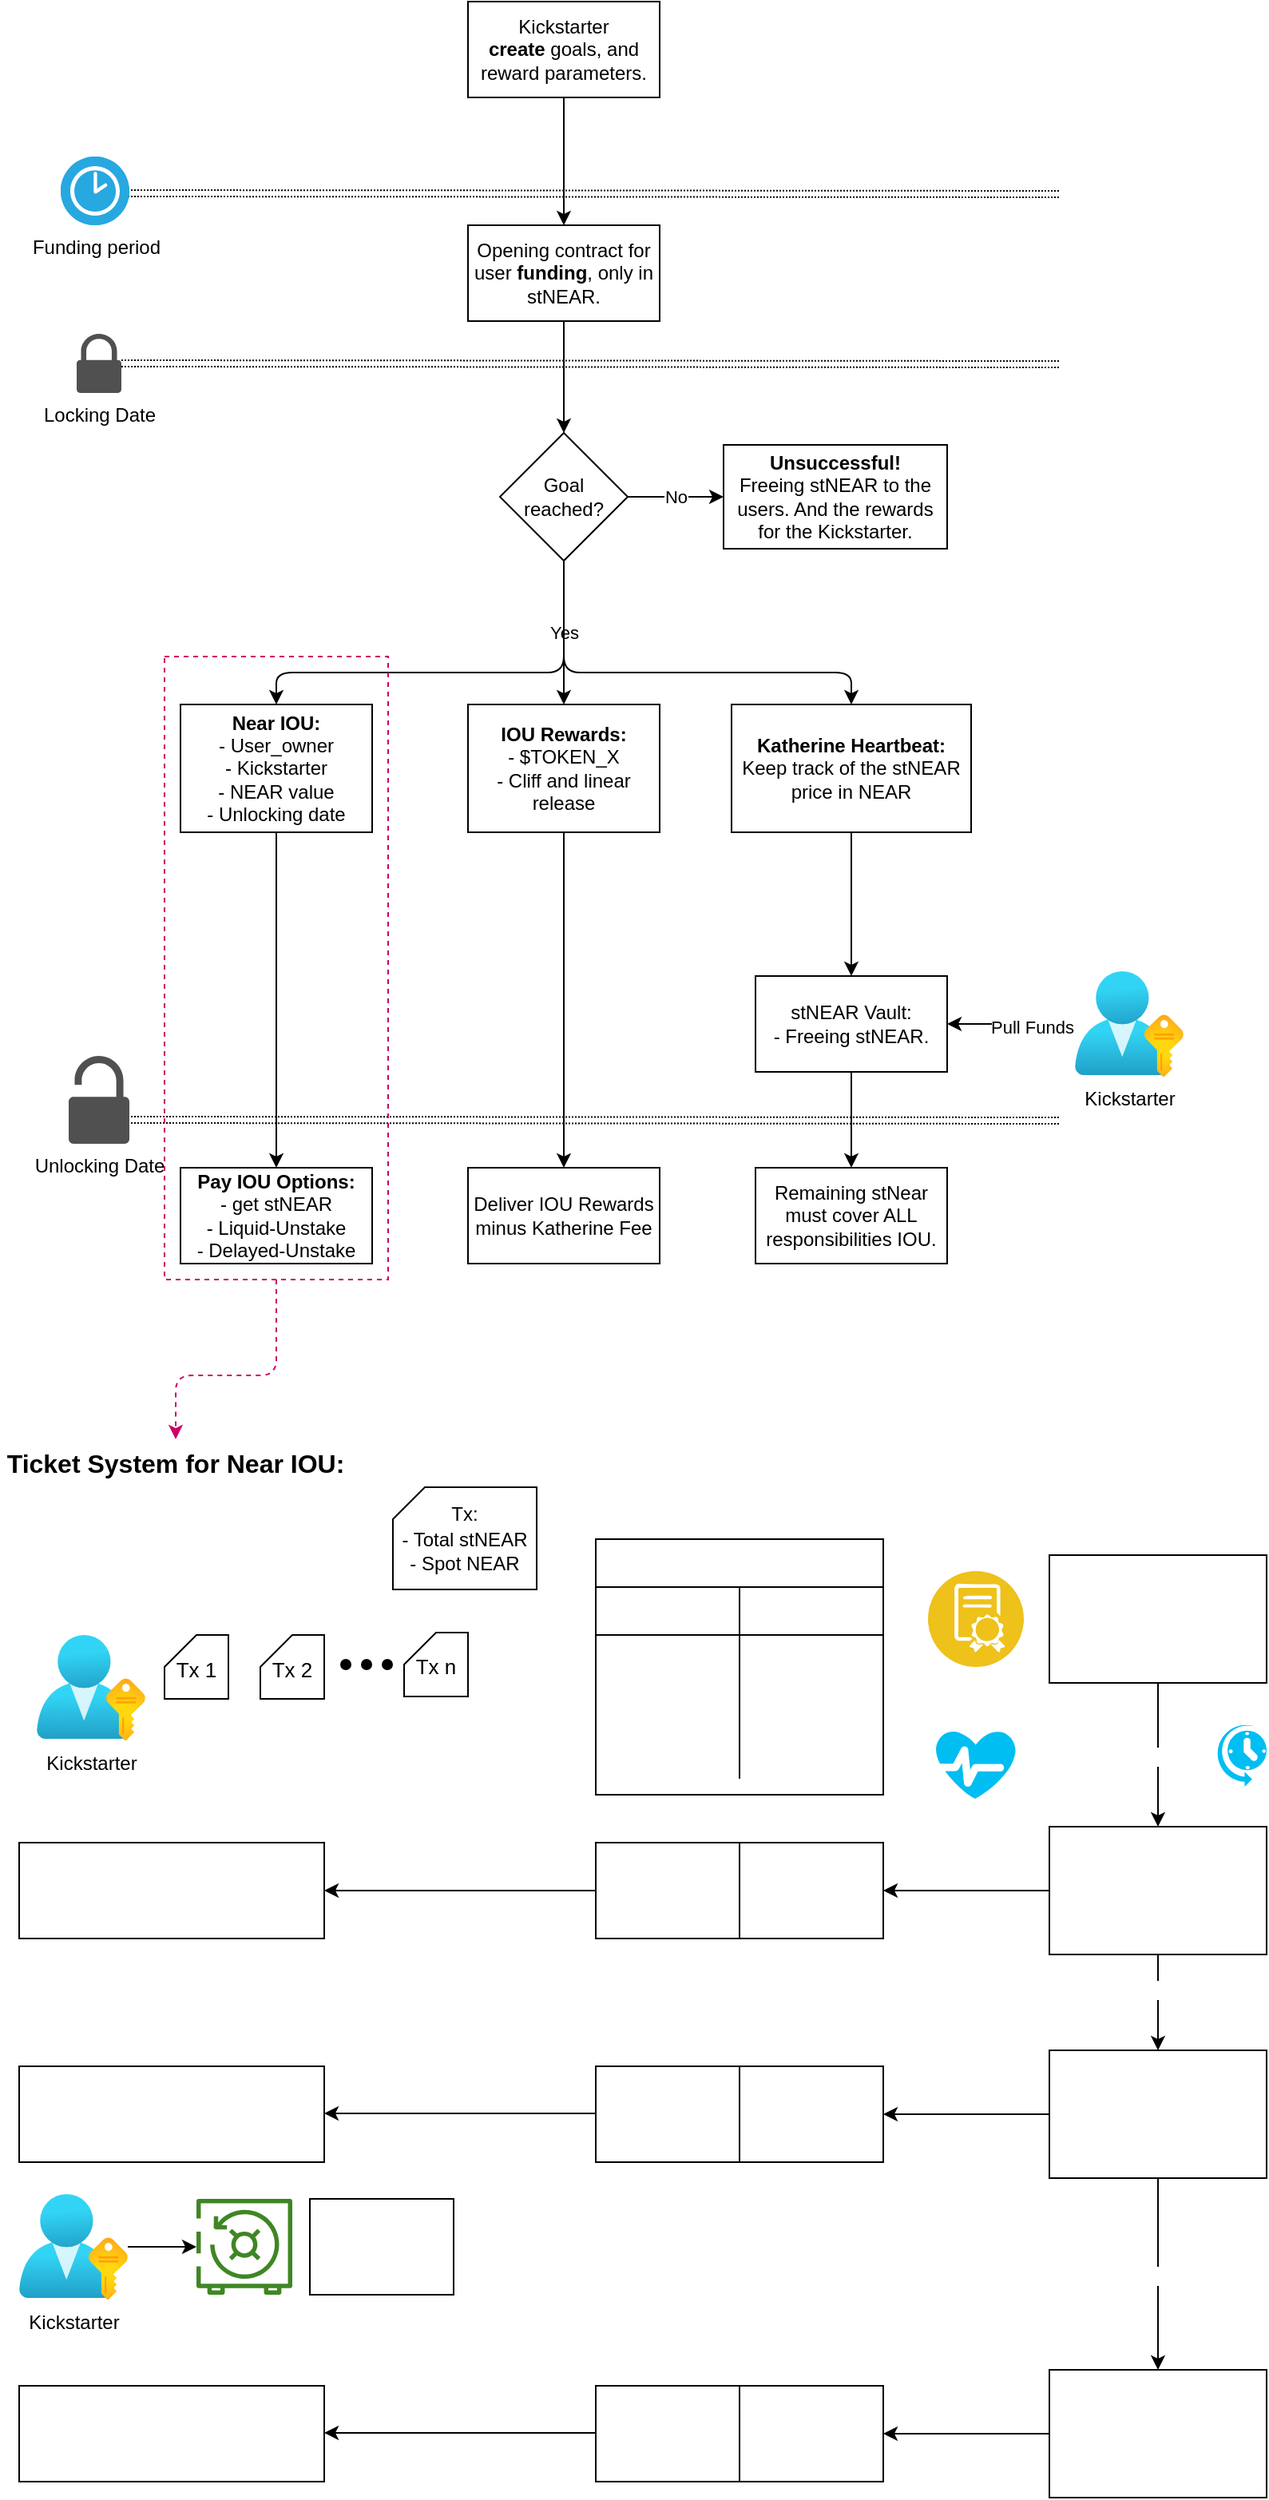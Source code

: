<mxfile>
    <diagram id="bX7EOOADEytLh77N1e9f" name="Page-1">
        <mxGraphModel dx="1048" dy="849" grid="1" gridSize="10" guides="1" tooltips="1" connect="1" arrows="1" fold="1" page="1" pageScale="1" pageWidth="850" pageHeight="1100" math="0" shadow="0">
            <root>
                <mxCell id="0"/>
                <mxCell id="1" parent="0"/>
                <mxCell id="7" value="" style="edgeStyle=none;html=1;" parent="1" source="3" target="6" edge="1">
                    <mxGeometry relative="1" as="geometry"/>
                </mxCell>
                <mxCell id="3" value="Opening contract for user&amp;nbsp;&lt;b&gt;funding&lt;/b&gt;, only in stNEAR." style="whiteSpace=wrap;html=1;" parent="1" vertex="1">
                    <mxGeometry x="320" y="190" width="120" height="60" as="geometry"/>
                </mxCell>
                <mxCell id="9" value="No" style="edgeStyle=none;html=1;" parent="1" source="6" target="8" edge="1">
                    <mxGeometry relative="1" as="geometry"/>
                </mxCell>
                <mxCell id="11" value="Yes" style="edgeStyle=none;html=1;" parent="1" source="6" target="10" edge="1">
                    <mxGeometry relative="1" as="geometry"/>
                </mxCell>
                <mxCell id="13" value="" style="edgeStyle=none;html=1;entryX=0.5;entryY=0;entryDx=0;entryDy=0;" parent="1" source="6" target="12" edge="1">
                    <mxGeometry relative="1" as="geometry">
                        <mxPoint x="200" y="440" as="targetPoint"/>
                        <Array as="points">
                            <mxPoint x="380" y="470"/>
                            <mxPoint x="200" y="470"/>
                        </Array>
                    </mxGeometry>
                </mxCell>
                <mxCell id="15" value="" style="edgeStyle=none;html=1;entryX=0.5;entryY=0;entryDx=0;entryDy=0;" parent="1" source="6" target="14" edge="1">
                    <mxGeometry relative="1" as="geometry">
                        <Array as="points">
                            <mxPoint x="380" y="470"/>
                            <mxPoint x="560" y="470"/>
                        </Array>
                    </mxGeometry>
                </mxCell>
                <mxCell id="6" value="Goal reached?" style="rhombus;whiteSpace=wrap;html=1;" parent="1" vertex="1">
                    <mxGeometry x="340" y="320" width="80" height="80" as="geometry"/>
                </mxCell>
                <mxCell id="8" value="&lt;b&gt;Unsuccessful!&lt;br&gt;&lt;/b&gt;Freeing stNEAR to the users. And the rewards for the Kickstarter." style="whiteSpace=wrap;html=1;" parent="1" vertex="1">
                    <mxGeometry x="480" y="327.5" width="140" height="65" as="geometry"/>
                </mxCell>
                <mxCell id="32" value="" style="edgeStyle=none;html=1;" parent="1" source="10" target="31" edge="1">
                    <mxGeometry relative="1" as="geometry"/>
                </mxCell>
                <mxCell id="10" value="&lt;b&gt;IOU Rewards:&lt;/b&gt;&lt;br&gt;- $TOKEN_X&lt;br&gt;- Cliff and linear release" style="whiteSpace=wrap;html=1;" parent="1" vertex="1">
                    <mxGeometry x="320" y="490" width="120" height="80" as="geometry"/>
                </mxCell>
                <mxCell id="30" value="" style="edgeStyle=none;html=1;" parent="1" source="12" target="29" edge="1">
                    <mxGeometry relative="1" as="geometry"/>
                </mxCell>
                <mxCell id="12" value="&lt;b&gt;Near IOU:&lt;/b&gt;&lt;br&gt;- User_owner&lt;br&gt;- Kickstarter&lt;br&gt;- NEAR value&lt;br&gt;- Unlocking date" style="whiteSpace=wrap;html=1;" parent="1" vertex="1">
                    <mxGeometry x="140" y="490" width="120" height="80" as="geometry"/>
                </mxCell>
                <mxCell id="17" value="" style="edgeStyle=none;html=1;" parent="1" source="14" target="16" edge="1">
                    <mxGeometry relative="1" as="geometry"/>
                </mxCell>
                <mxCell id="14" value="&lt;b&gt;Katherine Heartbeat:&lt;br&gt;&lt;/b&gt;Keep track of the stNEAR price in NEAR" style="whiteSpace=wrap;html=1;" parent="1" vertex="1">
                    <mxGeometry x="485" y="490" width="150" height="80" as="geometry"/>
                </mxCell>
                <mxCell id="34" value="" style="edgeStyle=none;html=1;" parent="1" source="16" target="33" edge="1">
                    <mxGeometry relative="1" as="geometry"/>
                </mxCell>
                <mxCell id="16" value="stNEAR Vault:&lt;br&gt;- Freeing stNEAR." style="whiteSpace=wrap;html=1;" parent="1" vertex="1">
                    <mxGeometry x="500" y="660" width="120" height="60" as="geometry"/>
                </mxCell>
                <mxCell id="22" value="" style="edgeStyle=none;html=1;" parent="1" source="18" target="16" edge="1">
                    <mxGeometry relative="1" as="geometry"/>
                </mxCell>
                <mxCell id="23" value="Pull Funds" style="edgeLabel;html=1;align=center;verticalAlign=middle;resizable=0;points=[];" parent="22" vertex="1" connectable="0">
                    <mxGeometry x="-0.327" y="2" relative="1" as="geometry">
                        <mxPoint as="offset"/>
                    </mxGeometry>
                </mxCell>
                <mxCell id="18" value="Kickstarter" style="aspect=fixed;html=1;points=[];align=center;image;fontSize=12;image=img/lib/azure2/azure_stack/User_Subscriptions.svg;" parent="1" vertex="1">
                    <mxGeometry x="700" y="657" width="68" height="66" as="geometry"/>
                </mxCell>
                <mxCell id="27" value="" style="edgeStyle=none;html=1;dashed=1;dashPattern=1 1;shape=link;" parent="1" source="25" edge="1">
                    <mxGeometry relative="1" as="geometry">
                        <mxPoint x="690" y="277" as="targetPoint"/>
                    </mxGeometry>
                </mxCell>
                <mxCell id="25" value="Locking Date" style="sketch=0;pointerEvents=1;shadow=0;dashed=0;html=1;strokeColor=none;fillColor=#505050;labelPosition=center;verticalLabelPosition=bottom;verticalAlign=top;outlineConnect=0;align=center;shape=mxgraph.office.security.lock_protected;" parent="1" vertex="1">
                    <mxGeometry x="75" y="258" width="28" height="37" as="geometry"/>
                </mxCell>
                <mxCell id="28" value="" style="edgeStyle=none;html=1;dashed=1;dashPattern=1 1;shape=link;" parent="1" edge="1">
                    <mxGeometry relative="1" as="geometry">
                        <mxPoint x="103" y="750.002" as="sourcePoint"/>
                        <mxPoint x="690" y="750.49" as="targetPoint"/>
                    </mxGeometry>
                </mxCell>
                <mxCell id="24" value="Unlocking Date" style="sketch=0;pointerEvents=1;shadow=0;dashed=0;html=1;strokeColor=none;fillColor=#505050;labelPosition=center;verticalLabelPosition=bottom;verticalAlign=top;outlineConnect=0;align=center;shape=mxgraph.office.security.lock_unprotected;" parent="1" vertex="1">
                    <mxGeometry x="70" y="710" width="38" height="55" as="geometry"/>
                </mxCell>
                <mxCell id="29" value="&lt;b&gt;Pay IOU Options:&lt;br&gt;&lt;/b&gt;- get stNEAR&lt;br&gt;- Liquid-Unstake&lt;br&gt;- Delayed-Unstake" style="whiteSpace=wrap;html=1;" parent="1" vertex="1">
                    <mxGeometry x="140" y="780" width="120" height="60" as="geometry"/>
                </mxCell>
                <mxCell id="31" value="Deliver IOU Rewards minus Katherine Fee" style="whiteSpace=wrap;html=1;" parent="1" vertex="1">
                    <mxGeometry x="320" y="780" width="120" height="60" as="geometry"/>
                </mxCell>
                <mxCell id="33" value="Remaining stNear must cover ALL responsibilities IOU." style="whiteSpace=wrap;html=1;" parent="1" vertex="1">
                    <mxGeometry x="500" y="780" width="120" height="60" as="geometry"/>
                </mxCell>
                <mxCell id="37" value="" style="edgeStyle=none;html=1;" parent="1" source="35" target="3" edge="1">
                    <mxGeometry relative="1" as="geometry"/>
                </mxCell>
                <mxCell id="35" value="Kickstarter &lt;b&gt;create&lt;/b&gt;&amp;nbsp;goals, and reward parameters." style="whiteSpace=wrap;html=1;" parent="1" vertex="1">
                    <mxGeometry x="320" y="50" width="120" height="60" as="geometry"/>
                </mxCell>
                <mxCell id="38" value="" style="edgeStyle=none;html=1;dashed=1;dashPattern=1 1;shape=link;" parent="1" edge="1">
                    <mxGeometry relative="1" as="geometry">
                        <mxPoint x="690" y="170.49" as="targetPoint"/>
                        <mxPoint x="103" y="170.002" as="sourcePoint"/>
                    </mxGeometry>
                </mxCell>
                <mxCell id="40" value="Funding period" style="fillColor=#28A8E0;verticalLabelPosition=bottom;sketch=0;html=1;strokeColor=#ffffff;verticalAlign=top;align=center;points=[[0.145,0.145,0],[0.5,0,0],[0.855,0.145,0],[1,0.5,0],[0.855,0.855,0],[0.5,1,0],[0.145,0.855,0],[0,0.5,0]];pointerEvents=1;shape=mxgraph.cisco_safe.compositeIcon;bgIcon=ellipse;resIcon=mxgraph.cisco_safe.capability.time_synchronization;" parent="1" vertex="1">
                    <mxGeometry x="65" y="147" width="43" height="43" as="geometry"/>
                </mxCell>
                <mxCell id="43" value="&lt;font style=&quot;font-size: 16px&quot;&gt;&lt;b&gt;Ticket System for Near IOU:&lt;/b&gt;&lt;/font&gt;" style="text;html=1;strokeColor=none;fillColor=none;align=center;verticalAlign=middle;whiteSpace=wrap;rounded=0;" vertex="1" parent="1">
                    <mxGeometry x="27" y="950" width="220" height="30" as="geometry"/>
                </mxCell>
                <mxCell id="44" value="Kickstarter" style="aspect=fixed;html=1;points=[];align=center;image;fontSize=12;image=img/lib/azure2/azure_stack/User_Subscriptions.svg;" vertex="1" parent="1">
                    <mxGeometry x="50" y="1072.5" width="68" height="66" as="geometry"/>
                </mxCell>
                <mxCell id="45" value="&lt;font style=&quot;font-size: 13px&quot;&gt;Tx 1&lt;/font&gt;" style="shape=card;whiteSpace=wrap;html=1;fontSize=16;size=20;" vertex="1" parent="1">
                    <mxGeometry x="130" y="1072.5" width="40" height="40" as="geometry"/>
                </mxCell>
                <mxCell id="46" value="&lt;font style=&quot;font-size: 13px&quot;&gt;Tx 2&lt;/font&gt;" style="shape=card;whiteSpace=wrap;html=1;fontSize=16;size=20;" vertex="1" parent="1">
                    <mxGeometry x="190" y="1072.5" width="40" height="40" as="geometry"/>
                </mxCell>
                <mxCell id="47" value="&lt;font style=&quot;font-size: 13px&quot;&gt;Tx n&lt;/font&gt;" style="shape=card;whiteSpace=wrap;html=1;fontSize=16;size=20;" vertex="1" parent="1">
                    <mxGeometry x="280" y="1071" width="40" height="40" as="geometry"/>
                </mxCell>
                <mxCell id="48" value="&lt;font style=&quot;font-size: 12px&quot;&gt;Tx:&lt;br&gt;- Total stNEAR&lt;br&gt;- Spot NEAR&lt;/font&gt;" style="shape=card;whiteSpace=wrap;html=1;fontSize=13;size=20;" vertex="1" parent="1">
                    <mxGeometry x="273" y="980" width="90" height="64" as="geometry"/>
                </mxCell>
                <mxCell id="49" value="Katherine" style="aspect=fixed;perimeter=ellipsePerimeter;html=1;align=center;shadow=0;dashed=0;fontColor=#FFFFFF;labelBackgroundColor=#ffffff;fontSize=12;spacingTop=3;image;image=img/lib/ibm/blockchain/smart_contract.svg;" vertex="1" parent="1">
                    <mxGeometry x="608" y="1032.5" width="60" height="60" as="geometry"/>
                </mxCell>
                <mxCell id="89" value="T + 1" style="edgeStyle=none;html=1;fontSize=10;fontColor=#FFFFFF;" edge="1" parent="1" source="50" target="88">
                    <mxGeometry relative="1" as="geometry"/>
                </mxCell>
                <mxCell id="50" value="stNEAR price in NEAR&amp;nbsp;&lt;br&gt;&lt;font style=&quot;font-size: 10px&quot;&gt;(&lt;font style=&quot;font-size: 10px&quot;&gt;eg 1 stNEAR = 1.2 NEAR&lt;/font&gt;)&lt;/font&gt;" style="whiteSpace=wrap;html=1;fontSize=12;fontColor=#FFFFFF;" vertex="1" parent="1">
                    <mxGeometry x="684" y="1022.5" width="136" height="80" as="geometry"/>
                </mxCell>
                <mxCell id="64" value="Table" style="shape=table;startSize=30;container=1;collapsible=1;childLayout=tableLayout;fixedRows=1;rowLines=0;fontStyle=1;align=center;resizeLast=1;fontSize=12;fontColor=#FFFFFF;" vertex="1" parent="1">
                    <mxGeometry x="400" y="1012.5" width="180" height="160" as="geometry">
                        <mxRectangle x="390" y="900" width="60" height="30" as="alternateBounds"/>
                    </mxGeometry>
                </mxCell>
                <mxCell id="65" value="" style="shape=partialRectangle;collapsible=0;dropTarget=0;pointerEvents=0;fillColor=none;top=0;left=0;bottom=1;right=0;points=[[0,0.5],[1,0.5]];portConstraint=eastwest;fontSize=12;fontColor=#FFFFFF;" vertex="1" parent="64">
                    <mxGeometry y="30" width="180" height="30" as="geometry"/>
                </mxCell>
                <mxCell id="66" value="Total stNEAR" style="shape=partialRectangle;connectable=0;fillColor=none;top=0;left=0;bottom=0;right=0;fontStyle=1;overflow=hidden;fontSize=12;fontColor=#FFFFFF;" vertex="1" parent="65">
                    <mxGeometry width="90" height="30" as="geometry">
                        <mxRectangle width="90" height="30" as="alternateBounds"/>
                    </mxGeometry>
                </mxCell>
                <mxCell id="67" value="Spot Near" style="shape=partialRectangle;connectable=0;fillColor=none;top=0;left=0;bottom=0;right=0;align=left;spacingLeft=6;fontStyle=1;overflow=hidden;fontSize=12;fontColor=#FFFFFF;" vertex="1" parent="65">
                    <mxGeometry x="90" width="90" height="30" as="geometry">
                        <mxRectangle width="90" height="30" as="alternateBounds"/>
                    </mxGeometry>
                </mxCell>
                <mxCell id="68" value="" style="shape=partialRectangle;collapsible=0;dropTarget=0;pointerEvents=0;fillColor=none;top=0;left=0;bottom=0;right=0;points=[[0,0.5],[1,0.5]];portConstraint=eastwest;fontSize=12;fontColor=#FFFFFF;" vertex="1" parent="64">
                    <mxGeometry y="60" width="180" height="30" as="geometry"/>
                </mxCell>
                <mxCell id="69" value="3 stNear" style="shape=partialRectangle;connectable=0;fillColor=none;top=0;left=0;bottom=0;right=0;editable=1;overflow=hidden;fontSize=12;fontColor=#FFFFFF;" vertex="1" parent="68">
                    <mxGeometry width="90" height="30" as="geometry">
                        <mxRectangle width="90" height="30" as="alternateBounds"/>
                    </mxGeometry>
                </mxCell>
                <mxCell id="70" value="3.6 NEAR" style="shape=partialRectangle;connectable=0;fillColor=none;top=0;left=0;bottom=0;right=0;align=left;spacingLeft=6;overflow=hidden;fontSize=12;fontColor=#FFFFFF;" vertex="1" parent="68">
                    <mxGeometry x="90" width="90" height="30" as="geometry">
                        <mxRectangle width="90" height="30" as="alternateBounds"/>
                    </mxGeometry>
                </mxCell>
                <mxCell id="71" value="" style="shape=partialRectangle;collapsible=0;dropTarget=0;pointerEvents=0;fillColor=none;top=0;left=0;bottom=0;right=0;points=[[0,0.5],[1,0.5]];portConstraint=eastwest;fontSize=12;fontColor=#FFFFFF;" vertex="1" parent="64">
                    <mxGeometry y="90" width="180" height="30" as="geometry"/>
                </mxCell>
                <mxCell id="72" value="2 stNear" style="shape=partialRectangle;connectable=0;fillColor=none;top=0;left=0;bottom=0;right=0;editable=1;overflow=hidden;fontSize=12;fontColor=#FFFFFF;" vertex="1" parent="71">
                    <mxGeometry width="90" height="30" as="geometry">
                        <mxRectangle width="90" height="30" as="alternateBounds"/>
                    </mxGeometry>
                </mxCell>
                <mxCell id="73" value="2.4 NEAR" style="shape=partialRectangle;connectable=0;fillColor=none;top=0;left=0;bottom=0;right=0;align=left;spacingLeft=6;overflow=hidden;fontSize=12;fontColor=#FFFFFF;" vertex="1" parent="71">
                    <mxGeometry x="90" width="90" height="30" as="geometry">
                        <mxRectangle width="90" height="30" as="alternateBounds"/>
                    </mxGeometry>
                </mxCell>
                <mxCell id="74" value="" style="shape=partialRectangle;collapsible=0;dropTarget=0;pointerEvents=0;fillColor=none;top=0;left=0;bottom=0;right=0;points=[[0,0.5],[1,0.5]];portConstraint=eastwest;fontSize=12;fontColor=#FFFFFF;" vertex="1" parent="64">
                    <mxGeometry y="120" width="180" height="30" as="geometry"/>
                </mxCell>
                <mxCell id="75" value="1 stNear" style="shape=partialRectangle;connectable=0;fillColor=none;top=0;left=0;bottom=0;right=0;editable=1;overflow=hidden;fontSize=12;fontColor=#FFFFFF;" vertex="1" parent="74">
                    <mxGeometry width="90" height="30" as="geometry">
                        <mxRectangle width="90" height="30" as="alternateBounds"/>
                    </mxGeometry>
                </mxCell>
                <mxCell id="76" value="1.2 NEAR" style="shape=partialRectangle;connectable=0;fillColor=none;top=0;left=0;bottom=0;right=0;align=left;spacingLeft=6;overflow=hidden;fontSize=12;fontColor=#FFFFFF;" vertex="1" parent="74">
                    <mxGeometry x="90" width="90" height="30" as="geometry">
                        <mxRectangle width="90" height="30" as="alternateBounds"/>
                    </mxGeometry>
                </mxCell>
                <mxCell id="77" value="Heartbeat" style="verticalLabelPosition=bottom;html=1;verticalAlign=top;align=center;strokeColor=none;fillColor=#00BEF2;shape=mxgraph.azure.health_monitoring;fontSize=12;fontColor=#FFFFFF;" vertex="1" parent="1">
                    <mxGeometry x="613" y="1132.5" width="50" height="42.5" as="geometry"/>
                </mxCell>
                <mxCell id="78" value="" style="shape=ellipse;fillColor=#000000;strokeColor=none;html=1;sketch=0;fontSize=12;fontColor=#FFFFFF;" vertex="1" parent="1">
                    <mxGeometry x="240" y="1087.5" width="7" height="7" as="geometry"/>
                </mxCell>
                <mxCell id="79" value="" style="shape=ellipse;fillColor=#000000;strokeColor=none;html=1;sketch=0;fontSize=12;fontColor=#FFFFFF;" vertex="1" parent="1">
                    <mxGeometry x="253" y="1087.5" width="7" height="7" as="geometry"/>
                </mxCell>
                <mxCell id="80" value="" style="shape=ellipse;fillColor=#000000;strokeColor=none;html=1;sketch=0;fontSize=12;fontColor=#FFFFFF;" vertex="1" parent="1">
                    <mxGeometry x="266" y="1087.5" width="7" height="7" as="geometry"/>
                </mxCell>
                <mxCell id="82" value="Tx 1" style="text;html=1;strokeColor=none;fillColor=none;align=center;verticalAlign=middle;whiteSpace=wrap;rounded=0;fontSize=10;fontColor=#FFFFFF;fontStyle=1" vertex="1" parent="1">
                    <mxGeometry x="351" y="1072.5" width="60" height="30" as="geometry"/>
                </mxCell>
                <mxCell id="83" value="Tx 2" style="text;html=1;strokeColor=none;fillColor=none;align=center;verticalAlign=middle;whiteSpace=wrap;rounded=0;fontSize=10;fontColor=#FFFFFF;fontStyle=1" vertex="1" parent="1">
                    <mxGeometry x="351" y="1102.5" width="60" height="30" as="geometry"/>
                </mxCell>
                <mxCell id="84" value="Tx n" style="text;html=1;strokeColor=none;fillColor=none;align=center;verticalAlign=middle;whiteSpace=wrap;rounded=0;fontSize=10;fontColor=#FFFFFF;fontStyle=1" vertex="1" parent="1">
                    <mxGeometry x="351" y="1132.5" width="60" height="30" as="geometry"/>
                </mxCell>
                <mxCell id="85" value="" style="verticalLabelPosition=bottom;html=1;verticalAlign=top;align=center;strokeColor=none;fillColor=#00BEF2;shape=mxgraph.azure.scheduler;pointerEvents=1;fontSize=10;fontColor=#FFFFFF;" vertex="1" parent="1">
                    <mxGeometry x="788" y="1127.5" width="32" height="40" as="geometry"/>
                </mxCell>
                <mxCell id="96" value="" style="edgeStyle=none;html=1;fontSize=8;fontColor=#FFFFFF;" edge="1" parent="1" source="88" target="92">
                    <mxGeometry relative="1" as="geometry"/>
                </mxCell>
                <mxCell id="98" value="" style="edgeStyle=none;html=1;fontSize=8;fontColor=#FFFFFF;" edge="1" parent="1" source="88" target="97">
                    <mxGeometry relative="1" as="geometry"/>
                </mxCell>
                <mxCell id="99" value="&lt;font style=&quot;font-size: 10px&quot;&gt;T + 2&lt;/font&gt;" style="edgeLabel;html=1;align=center;verticalAlign=middle;resizable=0;points=[];fontSize=8;fontColor=#FFFFFF;" vertex="1" connectable="0" parent="98">
                    <mxGeometry x="-0.296" y="-2" relative="1" as="geometry">
                        <mxPoint as="offset"/>
                    </mxGeometry>
                </mxCell>
                <mxCell id="88" value="stNEAR price in NEAR&amp;nbsp;&lt;br&gt;&lt;font style=&quot;font-size: 10px&quot;&gt;(&lt;font style=&quot;font-size: 10px&quot;&gt;eg 1 stNEAR = 1.4 NEAR&lt;/font&gt;)&lt;/font&gt;" style="whiteSpace=wrap;html=1;fontSize=12;fontColor=#FFFFFF;" vertex="1" parent="1">
                    <mxGeometry x="684" y="1192.5" width="136" height="80" as="geometry"/>
                </mxCell>
                <mxCell id="95" value="" style="edgeStyle=none;html=1;fontSize=8;fontColor=#FFFFFF;" edge="1" parent="1" source="91" target="94">
                    <mxGeometry relative="1" as="geometry"/>
                </mxCell>
                <mxCell id="91" value="6 &lt;font style=&quot;font-size: 8px&quot;&gt;stNEAR&lt;/font&gt; * 1.4 = 8.4" style="rounded=0;whiteSpace=wrap;html=1;fontSize=10;fontColor=#FFFFFF;fillColor=none;" vertex="1" parent="1">
                    <mxGeometry x="400" y="1202.5" width="90" height="60" as="geometry"/>
                </mxCell>
                <mxCell id="92" value="7.2 NEAR" style="rounded=0;whiteSpace=wrap;html=1;fontSize=10;fontColor=#FFFFFF;fillColor=none;" vertex="1" parent="1">
                    <mxGeometry x="490" y="1202.5" width="90" height="60" as="geometry"/>
                </mxCell>
                <mxCell id="94" value="&lt;b&gt;stNEAR Vault:&lt;/b&gt;&lt;br&gt;8.4 NEAR - 7.2 NEAR = 1.2 NEAR&lt;br&gt;1.2 / 1.4 = 0.85 stNEAR available" style="rounded=0;whiteSpace=wrap;html=1;fontSize=10;fontColor=#FFFFFF;fillColor=none;" vertex="1" parent="1">
                    <mxGeometry x="39" y="1202.5" width="191" height="60" as="geometry"/>
                </mxCell>
                <mxCell id="106" value="" style="edgeStyle=none;html=1;fontSize=10;fontColor=#FFFFFF;" edge="1" parent="1" source="97" target="104">
                    <mxGeometry relative="1" as="geometry"/>
                </mxCell>
                <mxCell id="114" value="T + 3" style="edgeStyle=none;html=1;fontSize=10;fontColor=#FFFFFF;" edge="1" parent="1" source="97" target="113">
                    <mxGeometry relative="1" as="geometry"/>
                </mxCell>
                <mxCell id="97" value="stNEAR price in NEAR&amp;nbsp;&lt;br&gt;&lt;font style=&quot;font-size: 10px&quot;&gt;(&lt;font style=&quot;font-size: 10px&quot;&gt;eg 1 stNEAR = 1.6 NEAR&lt;/font&gt;)&lt;/font&gt;" style="whiteSpace=wrap;html=1;fontSize=12;fontColor=#FFFFFF;" vertex="1" parent="1">
                    <mxGeometry x="684" y="1332.5" width="136" height="80" as="geometry"/>
                </mxCell>
                <mxCell id="100" value="&lt;b&gt;stNEAR Vault:&lt;/b&gt;&lt;br&gt;9.6 NEAR - 7.2 NEAR = 2.4 NEAR&lt;br&gt;2.4 / 1.6 = 1.5 stNEAR available" style="rounded=0;whiteSpace=wrap;html=1;fontSize=10;fontColor=#FFFFFF;fillColor=none;" vertex="1" parent="1">
                    <mxGeometry x="39" y="1342.5" width="191" height="60" as="geometry"/>
                </mxCell>
                <mxCell id="102" value="6 &lt;font style=&quot;font-size: 8px&quot;&gt;stNEAR&lt;/font&gt; * 1.6 = 9.6" style="rounded=0;whiteSpace=wrap;html=1;fontSize=10;fontColor=#FFFFFF;fillColor=none;" vertex="1" parent="1">
                    <mxGeometry x="400" y="1342.5" width="90" height="60" as="geometry"/>
                </mxCell>
                <mxCell id="104" value="7.2 NEAR" style="rounded=0;whiteSpace=wrap;html=1;fontSize=10;fontColor=#FFFFFF;fillColor=none;" vertex="1" parent="1">
                    <mxGeometry x="490" y="1342.5" width="90" height="60" as="geometry"/>
                </mxCell>
                <mxCell id="107" value="" style="edgeStyle=none;html=1;fontSize=8;fontColor=#FFFFFF;" edge="1" parent="1">
                    <mxGeometry relative="1" as="geometry">
                        <mxPoint x="400" y="1371.97" as="sourcePoint"/>
                        <mxPoint x="230" y="1371.97" as="targetPoint"/>
                    </mxGeometry>
                </mxCell>
                <mxCell id="111" value="" style="edgeStyle=none;html=1;fontSize=10;fontColor=#FFFFFF;" edge="1" parent="1" source="108" target="109">
                    <mxGeometry relative="1" as="geometry"/>
                </mxCell>
                <mxCell id="108" value="Kickstarter" style="aspect=fixed;html=1;points=[];align=center;image;fontSize=12;image=img/lib/azure2/azure_stack/User_Subscriptions.svg;" vertex="1" parent="1">
                    <mxGeometry x="39" y="1422.5" width="68" height="66" as="geometry"/>
                </mxCell>
                <mxCell id="109" value="" style="sketch=0;outlineConnect=0;fontColor=#232F3E;gradientColor=none;fillColor=#3F8624;strokeColor=none;dashed=0;verticalLabelPosition=bottom;verticalAlign=top;align=center;html=1;fontSize=12;fontStyle=0;aspect=fixed;pointerEvents=1;shape=mxgraph.aws4.backup_vault;" vertex="1" parent="1">
                    <mxGeometry x="150" y="1425.5" width="60" height="60" as="geometry"/>
                </mxCell>
                <mxCell id="112" value="Kickstarter pulls the 1.5 stNear available from the Vault" style="rounded=0;whiteSpace=wrap;html=1;fontSize=10;fontColor=#FFFFFF;fillColor=none;" vertex="1" parent="1">
                    <mxGeometry x="221" y="1425.5" width="90" height="60" as="geometry"/>
                </mxCell>
                <mxCell id="119" value="" style="edgeStyle=none;html=1;fontSize=10;fontColor=#FFFFFF;" edge="1" parent="1" source="113" target="117">
                    <mxGeometry relative="1" as="geometry"/>
                </mxCell>
                <mxCell id="113" value="stNEAR price in NEAR&amp;nbsp;&lt;br&gt;&lt;font style=&quot;font-size: 10px&quot;&gt;(&lt;font style=&quot;font-size: 10px&quot;&gt;eg 1 stNEAR = 1.8 NEAR&lt;/font&gt;)&lt;/font&gt;" style="whiteSpace=wrap;html=1;fontSize=12;fontColor=#FFFFFF;" vertex="1" parent="1">
                    <mxGeometry x="684" y="1532.5" width="136" height="80" as="geometry"/>
                </mxCell>
                <mxCell id="115" value="&lt;b&gt;stNEAR Vault:&lt;/b&gt;&lt;br&gt;8.1 NEAR - 7.2 NEAR = 0.9 NEAR&lt;br&gt;0.9 / 1.8 = 0.5 stNEAR available" style="rounded=0;whiteSpace=wrap;html=1;fontSize=10;fontColor=#FFFFFF;fillColor=none;" vertex="1" parent="1">
                    <mxGeometry x="39" y="1542.5" width="191" height="60" as="geometry"/>
                </mxCell>
                <mxCell id="116" value="6 - 1.5&amp;nbsp;&lt;font style=&quot;font-size: 8px&quot;&gt;stNEAR&amp;nbsp;&lt;/font&gt;* 1.8 = 8.1" style="rounded=0;whiteSpace=wrap;html=1;fontSize=10;fontColor=#FFFFFF;fillColor=none;" vertex="1" parent="1">
                    <mxGeometry x="400" y="1542.5" width="90" height="60" as="geometry"/>
                </mxCell>
                <mxCell id="117" value="7.2 NEAR" style="rounded=0;whiteSpace=wrap;html=1;fontSize=10;fontColor=#FFFFFF;fillColor=none;" vertex="1" parent="1">
                    <mxGeometry x="490" y="1542.5" width="90" height="60" as="geometry"/>
                </mxCell>
                <mxCell id="118" value="" style="edgeStyle=none;html=1;fontSize=8;fontColor=#FFFFFF;" edge="1" parent="1">
                    <mxGeometry relative="1" as="geometry">
                        <mxPoint x="400" y="1571.97" as="sourcePoint"/>
                        <mxPoint x="230" y="1571.97" as="targetPoint"/>
                    </mxGeometry>
                </mxCell>
                <mxCell id="124" value="" style="edgeStyle=none;html=1;fontSize=10;fontColor=#FFFFFF;strokeColor=#CC0066;dashed=1;" edge="1" parent="1" source="123" target="43">
                    <mxGeometry relative="1" as="geometry">
                        <Array as="points">
                            <mxPoint x="200" y="910"/>
                            <mxPoint x="137" y="910"/>
                        </Array>
                    </mxGeometry>
                </mxCell>
                <mxCell id="123" value="" style="rounded=0;whiteSpace=wrap;html=1;fontSize=10;fontColor=#FFFFFF;fillColor=none;strokeColor=#CC0066;dashed=1;" vertex="1" parent="1">
                    <mxGeometry x="130" y="460" width="140" height="390" as="geometry"/>
                </mxCell>
            </root>
        </mxGraphModel>
    </diagram>
</mxfile>